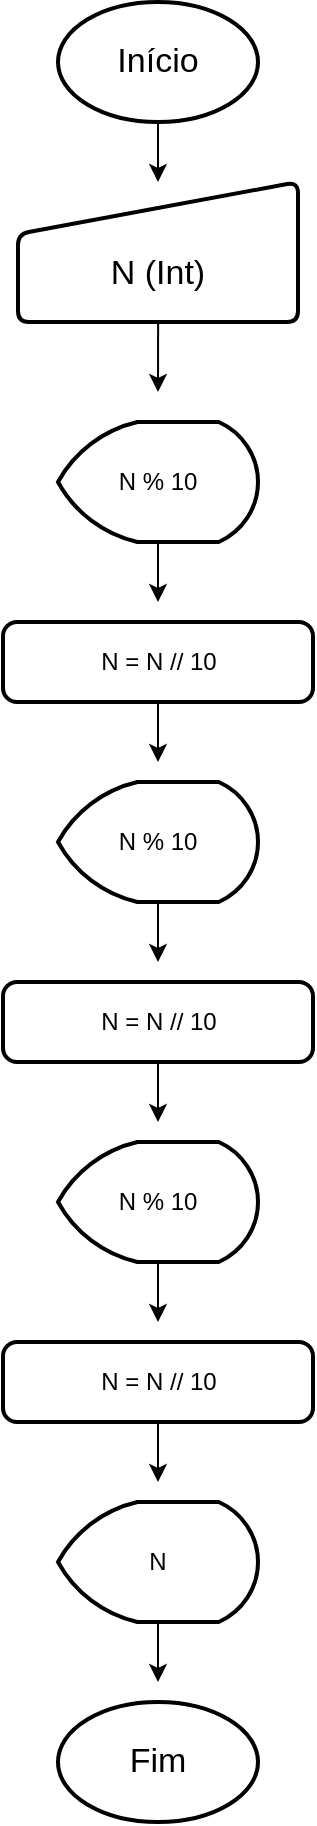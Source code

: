 <mxfile version="12.9.9" type="device" pages="4"><diagram id="uadYQS55yVtShPX_o6mJ" name="Versão Simples"><mxGraphModel dx="864" dy="956" grid="1" gridSize="10" guides="1" tooltips="1" connect="1" arrows="1" fold="1" page="1" pageScale="1" pageWidth="827" pageHeight="1169" math="0" shadow="0"><root><mxCell id="0"/><mxCell id="1" parent="0"/><mxCell id="RsS750cKuSNyYxzqCdZL-1" style="edgeStyle=orthogonalEdgeStyle;rounded=0;orthogonalLoop=1;jettySize=auto;html=1;fontSize=17;" edge="1" source="RsS750cKuSNyYxzqCdZL-2" parent="1"><mxGeometry relative="1" as="geometry"><mxPoint x="345" y="120" as="targetPoint"/></mxGeometry></mxCell><mxCell id="RsS750cKuSNyYxzqCdZL-2" value="Início" style="strokeWidth=2;html=1;shape=mxgraph.flowchart.start_1;whiteSpace=wrap;fontSize=17;" vertex="1" parent="1"><mxGeometry x="295" y="30" width="100" height="60" as="geometry"/></mxCell><mxCell id="RsS750cKuSNyYxzqCdZL-3" style="edgeStyle=orthogonalEdgeStyle;rounded=0;orthogonalLoop=1;jettySize=auto;html=1;fontSize=17;" edge="1" parent="1"><mxGeometry relative="1" as="geometry"><mxPoint x="345" y="225" as="targetPoint"/><mxPoint x="345.067" y="186" as="sourcePoint"/></mxGeometry></mxCell><mxCell id="RsS750cKuSNyYxzqCdZL-8" value="&lt;br&gt;N (Int)" style="html=1;strokeWidth=2;shape=manualInput;whiteSpace=wrap;rounded=1;size=26;arcSize=11;fontSize=17;verticalAlign=middle;labelPosition=center;verticalLabelPosition=middle;align=center;" vertex="1" parent="1"><mxGeometry x="275" y="120" width="140" height="70" as="geometry"/></mxCell><mxCell id="RsS750cKuSNyYxzqCdZL-20" style="edgeStyle=orthogonalEdgeStyle;rounded=0;orthogonalLoop=1;jettySize=auto;html=1;" edge="1" parent="1" source="RsS750cKuSNyYxzqCdZL-10"><mxGeometry relative="1" as="geometry"><mxPoint x="345" y="410" as="targetPoint"/></mxGeometry></mxCell><mxCell id="RsS750cKuSNyYxzqCdZL-10" value="N = N // 10" style="rounded=1;whiteSpace=wrap;html=1;absoluteArcSize=1;arcSize=14;strokeWidth=2;" vertex="1" parent="1"><mxGeometry x="267.5" y="340" width="155" height="40" as="geometry"/></mxCell><mxCell id="RsS750cKuSNyYxzqCdZL-14" style="edgeStyle=orthogonalEdgeStyle;rounded=0;orthogonalLoop=1;jettySize=auto;html=1;" edge="1" parent="1" source="RsS750cKuSNyYxzqCdZL-12"><mxGeometry relative="1" as="geometry"><mxPoint x="345" y="330" as="targetPoint"/></mxGeometry></mxCell><mxCell id="RsS750cKuSNyYxzqCdZL-12" value="N % 10" style="strokeWidth=2;html=1;shape=mxgraph.flowchart.display;whiteSpace=wrap;" vertex="1" parent="1"><mxGeometry x="295" y="240" width="100" height="60" as="geometry"/></mxCell><mxCell id="RsS750cKuSNyYxzqCdZL-24" style="edgeStyle=orthogonalEdgeStyle;rounded=0;orthogonalLoop=1;jettySize=auto;html=1;" edge="1" parent="1" source="RsS750cKuSNyYxzqCdZL-15"><mxGeometry relative="1" as="geometry"><mxPoint x="345" y="590" as="targetPoint"/></mxGeometry></mxCell><mxCell id="RsS750cKuSNyYxzqCdZL-15" value="N = N // 10" style="rounded=1;whiteSpace=wrap;html=1;absoluteArcSize=1;arcSize=14;strokeWidth=2;" vertex="1" parent="1"><mxGeometry x="267.5" y="520" width="155" height="40" as="geometry"/></mxCell><mxCell id="RsS750cKuSNyYxzqCdZL-16" style="edgeStyle=orthogonalEdgeStyle;rounded=0;orthogonalLoop=1;jettySize=auto;html=1;" edge="1" parent="1" source="RsS750cKuSNyYxzqCdZL-17"><mxGeometry relative="1" as="geometry"><mxPoint x="345" y="510" as="targetPoint"/></mxGeometry></mxCell><mxCell id="RsS750cKuSNyYxzqCdZL-17" value="N % 10" style="strokeWidth=2;html=1;shape=mxgraph.flowchart.display;whiteSpace=wrap;" vertex="1" parent="1"><mxGeometry x="295" y="420" width="100" height="60" as="geometry"/></mxCell><mxCell id="RsS750cKuSNyYxzqCdZL-26" style="edgeStyle=orthogonalEdgeStyle;rounded=0;orthogonalLoop=1;jettySize=auto;html=1;" edge="1" parent="1" source="RsS750cKuSNyYxzqCdZL-21"><mxGeometry relative="1" as="geometry"><mxPoint x="345" y="770" as="targetPoint"/></mxGeometry></mxCell><mxCell id="RsS750cKuSNyYxzqCdZL-21" value="N = N // 10" style="rounded=1;whiteSpace=wrap;html=1;absoluteArcSize=1;arcSize=14;strokeWidth=2;" vertex="1" parent="1"><mxGeometry x="267.5" y="700" width="155" height="40" as="geometry"/></mxCell><mxCell id="RsS750cKuSNyYxzqCdZL-22" style="edgeStyle=orthogonalEdgeStyle;rounded=0;orthogonalLoop=1;jettySize=auto;html=1;" edge="1" parent="1" source="RsS750cKuSNyYxzqCdZL-23"><mxGeometry relative="1" as="geometry"><mxPoint x="345" y="690" as="targetPoint"/></mxGeometry></mxCell><mxCell id="RsS750cKuSNyYxzqCdZL-23" value="N % 10" style="strokeWidth=2;html=1;shape=mxgraph.flowchart.display;whiteSpace=wrap;" vertex="1" parent="1"><mxGeometry x="295" y="600" width="100" height="60" as="geometry"/></mxCell><mxCell id="RsS750cKuSNyYxzqCdZL-28" style="edgeStyle=orthogonalEdgeStyle;rounded=0;orthogonalLoop=1;jettySize=auto;html=1;" edge="1" parent="1" source="RsS750cKuSNyYxzqCdZL-25"><mxGeometry relative="1" as="geometry"><mxPoint x="345" y="870" as="targetPoint"/></mxGeometry></mxCell><mxCell id="RsS750cKuSNyYxzqCdZL-25" value="N" style="strokeWidth=2;html=1;shape=mxgraph.flowchart.display;whiteSpace=wrap;" vertex="1" parent="1"><mxGeometry x="295" y="780" width="100" height="60" as="geometry"/></mxCell><mxCell id="RsS750cKuSNyYxzqCdZL-27" value="Fim" style="strokeWidth=2;html=1;shape=mxgraph.flowchart.start_1;whiteSpace=wrap;fontSize=17;" vertex="1" parent="1"><mxGeometry x="295" y="880" width="100" height="60" as="geometry"/></mxCell></root></mxGraphModel></diagram><diagram id="YabKTMdVKcedh52iCXzn" name="Laço de Repetição"><mxGraphModel dx="734" dy="813" grid="1" gridSize="10" guides="1" tooltips="1" connect="1" arrows="1" fold="1" page="1" pageScale="1" pageWidth="827" pageHeight="1169" math="0" shadow="0"><root><mxCell id="sXBA9PQPzc49Eh80HiD4-0"/><mxCell id="sXBA9PQPzc49Eh80HiD4-1" parent="sXBA9PQPzc49Eh80HiD4-0"/><mxCell id="sXBA9PQPzc49Eh80HiD4-2" style="edgeStyle=orthogonalEdgeStyle;rounded=0;orthogonalLoop=1;jettySize=auto;html=1;fontSize=17;" edge="1" parent="sXBA9PQPzc49Eh80HiD4-1" source="sXBA9PQPzc49Eh80HiD4-3"><mxGeometry relative="1" as="geometry"><mxPoint x="344" y="130" as="targetPoint"/></mxGeometry></mxCell><mxCell id="sXBA9PQPzc49Eh80HiD4-3" value="Início" style="strokeWidth=2;html=1;shape=mxgraph.flowchart.start_1;whiteSpace=wrap;fontSize=17;" vertex="1" parent="sXBA9PQPzc49Eh80HiD4-1"><mxGeometry x="294" y="40" width="100" height="60" as="geometry"/></mxCell><mxCell id="sXBA9PQPzc49Eh80HiD4-4" style="edgeStyle=orthogonalEdgeStyle;rounded=0;orthogonalLoop=1;jettySize=auto;html=1;fontSize=17;" edge="1" parent="sXBA9PQPzc49Eh80HiD4-1"><mxGeometry relative="1" as="geometry"><mxPoint x="344" y="230" as="targetPoint"/><mxPoint x="344.067" y="196" as="sourcePoint"/></mxGeometry></mxCell><mxCell id="sXBA9PQPzc49Eh80HiD4-5" value="&lt;br&gt;N (Int)" style="html=1;strokeWidth=2;shape=manualInput;whiteSpace=wrap;rounded=1;size=26;arcSize=11;fontSize=17;verticalAlign=middle;labelPosition=center;verticalLabelPosition=middle;align=center;" vertex="1" parent="sXBA9PQPzc49Eh80HiD4-1"><mxGeometry x="274" y="130" width="140" height="70" as="geometry"/></mxCell><mxCell id="sXBA9PQPzc49Eh80HiD4-6" style="edgeStyle=orthogonalEdgeStyle;rounded=0;orthogonalLoop=1;jettySize=auto;html=1;entryX=1;entryY=0.5;entryDx=0;entryDy=0;entryPerimeter=0;" edge="1" parent="sXBA9PQPzc49Eh80HiD4-1" source="sXBA9PQPzc49Eh80HiD4-7" target="sXBA9PQPzc49Eh80HiD4-21"><mxGeometry relative="1" as="geometry"><mxPoint x="345" y="560" as="targetPoint"/><Array as="points"><mxPoint x="345" y="550"/><mxPoint x="480" y="550"/><mxPoint x="480" y="290"/></Array></mxGeometry></mxCell><mxCell id="sXBA9PQPzc49Eh80HiD4-7" value="N = N // 10" style="rounded=1;whiteSpace=wrap;html=1;absoluteArcSize=1;arcSize=14;strokeWidth=2;" vertex="1" parent="sXBA9PQPzc49Eh80HiD4-1"><mxGeometry x="267.5" y="480" width="155" height="40" as="geometry"/></mxCell><mxCell id="sXBA9PQPzc49Eh80HiD4-8" style="edgeStyle=orthogonalEdgeStyle;rounded=0;orthogonalLoop=1;jettySize=auto;html=1;" edge="1" parent="sXBA9PQPzc49Eh80HiD4-1" source="sXBA9PQPzc49Eh80HiD4-9"><mxGeometry relative="1" as="geometry"><mxPoint x="345" y="470" as="targetPoint"/></mxGeometry></mxCell><mxCell id="sXBA9PQPzc49Eh80HiD4-9" value="N % 10" style="strokeWidth=2;html=1;shape=mxgraph.flowchart.display;whiteSpace=wrap;" vertex="1" parent="sXBA9PQPzc49Eh80HiD4-1"><mxGeometry x="295" y="380" width="100" height="60" as="geometry"/></mxCell><mxCell id="sXBA9PQPzc49Eh80HiD4-20" value="Fim" style="strokeWidth=2;html=1;shape=mxgraph.flowchart.start_1;whiteSpace=wrap;fontSize=17;" vertex="1" parent="sXBA9PQPzc49Eh80HiD4-1"><mxGeometry x="295" y="710" width="100" height="60" as="geometry"/></mxCell><mxCell id="sXBA9PQPzc49Eh80HiD4-23" style="edgeStyle=orthogonalEdgeStyle;rounded=0;orthogonalLoop=1;jettySize=auto;html=1;" edge="1" parent="sXBA9PQPzc49Eh80HiD4-1" source="sXBA9PQPzc49Eh80HiD4-21"><mxGeometry relative="1" as="geometry"><mxPoint x="345" y="370" as="targetPoint"/></mxGeometry></mxCell><mxCell id="sXBA9PQPzc49Eh80HiD4-26" style="edgeStyle=orthogonalEdgeStyle;rounded=0;orthogonalLoop=1;jettySize=auto;html=1;entryX=0.5;entryY=0;entryDx=0;entryDy=0;entryPerimeter=0;" edge="1" parent="sXBA9PQPzc49Eh80HiD4-1" source="sXBA9PQPzc49Eh80HiD4-21" target="sXBA9PQPzc49Eh80HiD4-25"><mxGeometry relative="1" as="geometry"><Array as="points"><mxPoint x="220" y="290"/><mxPoint x="220" y="580"/><mxPoint x="344" y="580"/></Array></mxGeometry></mxCell><mxCell id="sXBA9PQPzc49Eh80HiD4-21" value="N &amp;gt;= 10" style="strokeWidth=2;html=1;shape=mxgraph.flowchart.decision;whiteSpace=wrap;" vertex="1" parent="sXBA9PQPzc49Eh80HiD4-1"><mxGeometry x="295" y="240" width="100" height="100" as="geometry"/></mxCell><mxCell id="sXBA9PQPzc49Eh80HiD4-24" value="Verdadeiro" style="text;html=1;align=center;verticalAlign=middle;resizable=0;points=[];autosize=1;fontStyle=1" vertex="1" parent="sXBA9PQPzc49Eh80HiD4-1"><mxGeometry x="342.5" y="350" width="80" height="20" as="geometry"/></mxCell><mxCell id="sXBA9PQPzc49Eh80HiD4-28" style="edgeStyle=orthogonalEdgeStyle;rounded=0;orthogonalLoop=1;jettySize=auto;html=1;" edge="1" parent="sXBA9PQPzc49Eh80HiD4-1" source="sXBA9PQPzc49Eh80HiD4-25"><mxGeometry relative="1" as="geometry"><mxPoint x="344" y="700" as="targetPoint"/></mxGeometry></mxCell><mxCell id="sXBA9PQPzc49Eh80HiD4-25" value="N" style="strokeWidth=2;html=1;shape=mxgraph.flowchart.display;whiteSpace=wrap;" vertex="1" parent="sXBA9PQPzc49Eh80HiD4-1"><mxGeometry x="294" y="610" width="100" height="60" as="geometry"/></mxCell><mxCell id="sXBA9PQPzc49Eh80HiD4-27" value="Falso" style="text;html=1;align=center;verticalAlign=middle;resizable=0;points=[];autosize=1;fontStyle=1" vertex="1" parent="sXBA9PQPzc49Eh80HiD4-1"><mxGeometry x="245" y="260" width="50" height="20" as="geometry"/></mxCell></root></mxGraphModel></diagram><diagram id="W2EJeKhJnuKcxRA0lnsV" name="Versão Simples²"><mxGraphModel dx="734" dy="813" grid="1" gridSize="10" guides="1" tooltips="1" connect="1" arrows="1" fold="1" page="1" pageScale="1" pageWidth="827" pageHeight="1169" math="0" shadow="0"><root><mxCell id="4RMptDJZeJKMg62R8_fV-0"/><mxCell id="4RMptDJZeJKMg62R8_fV-1" parent="4RMptDJZeJKMg62R8_fV-0"/><mxCell id="4RMptDJZeJKMg62R8_fV-2" style="edgeStyle=orthogonalEdgeStyle;rounded=0;orthogonalLoop=1;jettySize=auto;html=1;fontSize=17;" edge="1" parent="4RMptDJZeJKMg62R8_fV-1" source="4RMptDJZeJKMg62R8_fV-3"><mxGeometry relative="1" as="geometry"><mxPoint x="344" y="130" as="targetPoint"/></mxGeometry></mxCell><mxCell id="4RMptDJZeJKMg62R8_fV-3" value="Início" style="strokeWidth=2;html=1;shape=mxgraph.flowchart.start_1;whiteSpace=wrap;fontSize=17;" vertex="1" parent="4RMptDJZeJKMg62R8_fV-1"><mxGeometry x="294" y="40" width="100" height="60" as="geometry"/></mxCell><mxCell id="4RMptDJZeJKMg62R8_fV-4" style="edgeStyle=orthogonalEdgeStyle;rounded=0;orthogonalLoop=1;jettySize=auto;html=1;fontSize=17;" edge="1" parent="4RMptDJZeJKMg62R8_fV-1"><mxGeometry relative="1" as="geometry"><mxPoint x="344" y="220" as="targetPoint"/><mxPoint x="344.067" y="196" as="sourcePoint"/></mxGeometry></mxCell><mxCell id="4RMptDJZeJKMg62R8_fV-5" value="&lt;br&gt;N (Int)" style="html=1;strokeWidth=2;shape=manualInput;whiteSpace=wrap;rounded=1;size=26;arcSize=11;fontSize=17;verticalAlign=middle;labelPosition=center;verticalLabelPosition=middle;align=center;" vertex="1" parent="4RMptDJZeJKMg62R8_fV-1"><mxGeometry x="274" y="130" width="140" height="70" as="geometry"/></mxCell><mxCell id="4RMptDJZeJKMg62R8_fV-10" value="Fim" style="strokeWidth=2;html=1;shape=mxgraph.flowchart.start_1;whiteSpace=wrap;fontSize=17;" vertex="1" parent="4RMptDJZeJKMg62R8_fV-1"><mxGeometry x="294" y="1100" width="100" height="60" as="geometry"/></mxCell><mxCell id="4RMptDJZeJKMg62R8_fV-11" style="edgeStyle=orthogonalEdgeStyle;rounded=0;orthogonalLoop=1;jettySize=auto;html=1;" edge="1" parent="4RMptDJZeJKMg62R8_fV-1"><mxGeometry relative="1" as="geometry"><mxPoint x="344.5" y="360" as="targetPoint"/><mxPoint x="344.5" y="340" as="sourcePoint"/></mxGeometry></mxCell><mxCell id="4RMptDJZeJKMg62R8_fV-15" style="edgeStyle=orthogonalEdgeStyle;rounded=0;orthogonalLoop=1;jettySize=auto;html=1;" edge="1" parent="4RMptDJZeJKMg62R8_fV-1" source="4RMptDJZeJKMg62R8_fV-16"><mxGeometry relative="1" as="geometry"><mxPoint x="343" y="1090" as="targetPoint"/></mxGeometry></mxCell><mxCell id="4RMptDJZeJKMg62R8_fV-16" value="M" style="strokeWidth=2;html=1;shape=mxgraph.flowchart.display;whiteSpace=wrap;" vertex="1" parent="4RMptDJZeJKMg62R8_fV-1"><mxGeometry x="293" y="1000" width="100" height="60" as="geometry"/></mxCell><mxCell id="4RMptDJZeJKMg62R8_fV-21" style="edgeStyle=orthogonalEdgeStyle;rounded=0;orthogonalLoop=1;jettySize=auto;html=1;" edge="1" parent="4RMptDJZeJKMg62R8_fV-1" source="4RMptDJZeJKMg62R8_fV-18"><mxGeometry relative="1" as="geometry"><mxPoint x="343.5" y="290" as="targetPoint"/></mxGeometry></mxCell><mxCell id="4RMptDJZeJKMg62R8_fV-18" value="M = 0" style="rounded=1;whiteSpace=wrap;html=1;absoluteArcSize=1;arcSize=14;strokeWidth=2;" vertex="1" parent="4RMptDJZeJKMg62R8_fV-1"><mxGeometry x="266" y="230" width="155" height="40" as="geometry"/></mxCell><mxCell id="4RMptDJZeJKMg62R8_fV-19" value="M = M + (N % 10)" style="rounded=1;whiteSpace=wrap;html=1;absoluteArcSize=1;arcSize=14;strokeWidth=2;" vertex="1" parent="4RMptDJZeJKMg62R8_fV-1"><mxGeometry x="267" y="300" width="155" height="40" as="geometry"/></mxCell><mxCell id="4RMptDJZeJKMg62R8_fV-26" style="edgeStyle=orthogonalEdgeStyle;rounded=0;orthogonalLoop=1;jettySize=auto;html=1;" edge="1" parent="4RMptDJZeJKMg62R8_fV-1" source="4RMptDJZeJKMg62R8_fV-22"><mxGeometry relative="1" as="geometry"><mxPoint x="344.5" y="430" as="targetPoint"/></mxGeometry></mxCell><mxCell id="4RMptDJZeJKMg62R8_fV-22" value="N = N // 10" style="rounded=1;whiteSpace=wrap;html=1;absoluteArcSize=1;arcSize=14;strokeWidth=2;" vertex="1" parent="4RMptDJZeJKMg62R8_fV-1"><mxGeometry x="267" y="370" width="155" height="40" as="geometry"/></mxCell><mxCell id="4RMptDJZeJKMg62R8_fV-24" style="edgeStyle=orthogonalEdgeStyle;rounded=0;orthogonalLoop=1;jettySize=auto;html=1;" edge="1" parent="4RMptDJZeJKMg62R8_fV-1"><mxGeometry relative="1" as="geometry"><mxPoint x="344.5" y="500" as="targetPoint"/><mxPoint x="344.5" y="480" as="sourcePoint"/></mxGeometry></mxCell><mxCell id="4RMptDJZeJKMg62R8_fV-25" value="M = M * 10" style="rounded=1;whiteSpace=wrap;html=1;absoluteArcSize=1;arcSize=14;strokeWidth=2;" vertex="1" parent="4RMptDJZeJKMg62R8_fV-1"><mxGeometry x="267" y="440" width="155" height="40" as="geometry"/></mxCell><mxCell id="4RMptDJZeJKMg62R8_fV-27" style="edgeStyle=orthogonalEdgeStyle;rounded=0;orthogonalLoop=1;jettySize=auto;html=1;" edge="1" parent="4RMptDJZeJKMg62R8_fV-1"><mxGeometry relative="1" as="geometry"><mxPoint x="344.5" y="500" as="targetPoint"/><mxPoint x="344.5" y="480" as="sourcePoint"/></mxGeometry></mxCell><mxCell id="4RMptDJZeJKMg62R8_fV-28" style="edgeStyle=orthogonalEdgeStyle;rounded=0;orthogonalLoop=1;jettySize=auto;html=1;" edge="1" parent="4RMptDJZeJKMg62R8_fV-1"><mxGeometry relative="1" as="geometry"><mxPoint x="344.5" y="570" as="targetPoint"/><mxPoint x="344.5" y="550" as="sourcePoint"/></mxGeometry></mxCell><mxCell id="4RMptDJZeJKMg62R8_fV-29" value="M = M&amp;nbsp; + (N % 10)" style="rounded=1;whiteSpace=wrap;html=1;absoluteArcSize=1;arcSize=14;strokeWidth=2;" vertex="1" parent="4RMptDJZeJKMg62R8_fV-1"><mxGeometry x="267" y="510" width="155" height="40" as="geometry"/></mxCell><mxCell id="4RMptDJZeJKMg62R8_fV-31" style="edgeStyle=orthogonalEdgeStyle;rounded=0;orthogonalLoop=1;jettySize=auto;html=1;" edge="1" parent="4RMptDJZeJKMg62R8_fV-1" source="4RMptDJZeJKMg62R8_fV-32"><mxGeometry relative="1" as="geometry"><mxPoint x="343.5" y="640" as="targetPoint"/></mxGeometry></mxCell><mxCell id="4RMptDJZeJKMg62R8_fV-32" value="N = N // 10" style="rounded=1;whiteSpace=wrap;html=1;absoluteArcSize=1;arcSize=14;strokeWidth=2;" vertex="1" parent="4RMptDJZeJKMg62R8_fV-1"><mxGeometry x="266" y="580" width="155" height="40" as="geometry"/></mxCell><mxCell id="4RMptDJZeJKMg62R8_fV-36" style="edgeStyle=orthogonalEdgeStyle;rounded=0;orthogonalLoop=1;jettySize=auto;html=1;" edge="1" parent="4RMptDJZeJKMg62R8_fV-1" source="4RMptDJZeJKMg62R8_fV-34"><mxGeometry relative="1" as="geometry"><mxPoint x="344.5" y="710" as="targetPoint"/></mxGeometry></mxCell><mxCell id="4RMptDJZeJKMg62R8_fV-34" value="M = M * 10" style="rounded=1;whiteSpace=wrap;html=1;absoluteArcSize=1;arcSize=14;strokeWidth=2;" vertex="1" parent="4RMptDJZeJKMg62R8_fV-1"><mxGeometry x="267" y="650" width="155" height="40" as="geometry"/></mxCell><mxCell id="4RMptDJZeJKMg62R8_fV-37" style="edgeStyle=orthogonalEdgeStyle;rounded=0;orthogonalLoop=1;jettySize=auto;html=1;" edge="1" parent="4RMptDJZeJKMg62R8_fV-1"><mxGeometry relative="1" as="geometry"><mxPoint x="344.5" y="780" as="targetPoint"/><mxPoint x="344.5" y="760" as="sourcePoint"/></mxGeometry></mxCell><mxCell id="4RMptDJZeJKMg62R8_fV-38" value="M = M + (N % 10)" style="rounded=1;whiteSpace=wrap;html=1;absoluteArcSize=1;arcSize=14;strokeWidth=2;" vertex="1" parent="4RMptDJZeJKMg62R8_fV-1"><mxGeometry x="267" y="720" width="155" height="40" as="geometry"/></mxCell><mxCell id="4RMptDJZeJKMg62R8_fV-39" style="edgeStyle=orthogonalEdgeStyle;rounded=0;orthogonalLoop=1;jettySize=auto;html=1;" edge="1" parent="4RMptDJZeJKMg62R8_fV-1" source="4RMptDJZeJKMg62R8_fV-40"><mxGeometry relative="1" as="geometry"><mxPoint x="344.5" y="850" as="targetPoint"/></mxGeometry></mxCell><mxCell id="4RMptDJZeJKMg62R8_fV-40" value="N = N // 10" style="rounded=1;whiteSpace=wrap;html=1;absoluteArcSize=1;arcSize=14;strokeWidth=2;" vertex="1" parent="4RMptDJZeJKMg62R8_fV-1"><mxGeometry x="267" y="790" width="155" height="40" as="geometry"/></mxCell><mxCell id="4RMptDJZeJKMg62R8_fV-41" style="edgeStyle=orthogonalEdgeStyle;rounded=0;orthogonalLoop=1;jettySize=auto;html=1;" edge="1" parent="4RMptDJZeJKMg62R8_fV-1"><mxGeometry relative="1" as="geometry"><mxPoint x="344.5" y="920" as="targetPoint"/><mxPoint x="344.5" y="900" as="sourcePoint"/></mxGeometry></mxCell><mxCell id="4RMptDJZeJKMg62R8_fV-42" value="M = M * 10" style="rounded=1;whiteSpace=wrap;html=1;absoluteArcSize=1;arcSize=14;strokeWidth=2;" vertex="1" parent="4RMptDJZeJKMg62R8_fV-1"><mxGeometry x="267" y="860" width="155" height="40" as="geometry"/></mxCell><mxCell id="4RMptDJZeJKMg62R8_fV-43" style="edgeStyle=orthogonalEdgeStyle;rounded=0;orthogonalLoop=1;jettySize=auto;html=1;" edge="1" parent="4RMptDJZeJKMg62R8_fV-1"><mxGeometry relative="1" as="geometry"><mxPoint x="344.5" y="920" as="targetPoint"/><mxPoint x="344.5" y="900" as="sourcePoint"/></mxGeometry></mxCell><mxCell id="4RMptDJZeJKMg62R8_fV-44" style="edgeStyle=orthogonalEdgeStyle;rounded=0;orthogonalLoop=1;jettySize=auto;html=1;" edge="1" parent="4RMptDJZeJKMg62R8_fV-1"><mxGeometry relative="1" as="geometry"><mxPoint x="343.5" y="990" as="targetPoint"/><mxPoint x="343.5" y="970" as="sourcePoint"/></mxGeometry></mxCell><mxCell id="4RMptDJZeJKMg62R8_fV-45" value="M = M&amp;nbsp; + N" style="rounded=1;whiteSpace=wrap;html=1;absoluteArcSize=1;arcSize=14;strokeWidth=2;" vertex="1" parent="4RMptDJZeJKMg62R8_fV-1"><mxGeometry x="266" y="930" width="155" height="40" as="geometry"/></mxCell></root></mxGraphModel></diagram><diagram id="tyZWQkuz_yACR1lyDf6l" name="Laço de Repetição²"><mxGraphModel dx="734" dy="813" grid="1" gridSize="10" guides="1" tooltips="1" connect="1" arrows="1" fold="1" page="1" pageScale="1" pageWidth="827" pageHeight="1169" math="0" shadow="0"><root><mxCell id="WdBQ35ISYRQTuCDRJUnx-0"/><mxCell id="WdBQ35ISYRQTuCDRJUnx-1" parent="WdBQ35ISYRQTuCDRJUnx-0"/><mxCell id="3QXNFE8QLJOXDEFI-aoN-0" style="edgeStyle=orthogonalEdgeStyle;rounded=0;orthogonalLoop=1;jettySize=auto;html=1;fontSize=17;" edge="1" parent="WdBQ35ISYRQTuCDRJUnx-1" source="3QXNFE8QLJOXDEFI-aoN-1"><mxGeometry relative="1" as="geometry"><mxPoint x="434" y="140" as="targetPoint"/></mxGeometry></mxCell><mxCell id="3QXNFE8QLJOXDEFI-aoN-1" value="Início" style="strokeWidth=2;html=1;shape=mxgraph.flowchart.start_1;whiteSpace=wrap;fontSize=17;" vertex="1" parent="WdBQ35ISYRQTuCDRJUnx-1"><mxGeometry x="384" y="50" width="100" height="60" as="geometry"/></mxCell><mxCell id="3QXNFE8QLJOXDEFI-aoN-2" style="edgeStyle=orthogonalEdgeStyle;rounded=0;orthogonalLoop=1;jettySize=auto;html=1;fontSize=17;" edge="1" parent="WdBQ35ISYRQTuCDRJUnx-1"><mxGeometry relative="1" as="geometry"><mxPoint x="434" y="230" as="targetPoint"/><mxPoint x="434.067" y="206" as="sourcePoint"/></mxGeometry></mxCell><mxCell id="3QXNFE8QLJOXDEFI-aoN-3" value="&lt;br&gt;N (Int)" style="html=1;strokeWidth=2;shape=manualInput;whiteSpace=wrap;rounded=1;size=26;arcSize=11;fontSize=17;verticalAlign=middle;labelPosition=center;verticalLabelPosition=middle;align=center;" vertex="1" parent="WdBQ35ISYRQTuCDRJUnx-1"><mxGeometry x="364" y="140" width="140" height="70" as="geometry"/></mxCell><mxCell id="3QXNFE8QLJOXDEFI-aoN-4" value="Fim" style="strokeWidth=2;html=1;shape=mxgraph.flowchart.start_1;whiteSpace=wrap;fontSize=17;" vertex="1" parent="WdBQ35ISYRQTuCDRJUnx-1"><mxGeometry x="384" y="900" width="100" height="60" as="geometry"/></mxCell><mxCell id="3QXNFE8QLJOXDEFI-aoN-6" style="edgeStyle=orthogonalEdgeStyle;rounded=0;orthogonalLoop=1;jettySize=auto;html=1;" edge="1" parent="WdBQ35ISYRQTuCDRJUnx-1" source="3QXNFE8QLJOXDEFI-aoN-7"><mxGeometry relative="1" as="geometry"><mxPoint x="433" y="890" as="targetPoint"/></mxGeometry></mxCell><mxCell id="3QXNFE8QLJOXDEFI-aoN-7" value="M" style="strokeWidth=2;html=1;shape=mxgraph.flowchart.display;whiteSpace=wrap;" vertex="1" parent="WdBQ35ISYRQTuCDRJUnx-1"><mxGeometry x="383" y="800" width="100" height="60" as="geometry"/></mxCell><mxCell id="3QXNFE8QLJOXDEFI-aoN-8" style="edgeStyle=orthogonalEdgeStyle;rounded=0;orthogonalLoop=1;jettySize=auto;html=1;" edge="1" parent="WdBQ35ISYRQTuCDRJUnx-1" source="3QXNFE8QLJOXDEFI-aoN-9"><mxGeometry relative="1" as="geometry"><mxPoint x="433.5" y="300" as="targetPoint"/></mxGeometry></mxCell><mxCell id="3QXNFE8QLJOXDEFI-aoN-9" value="M = 0" style="rounded=1;whiteSpace=wrap;html=1;absoluteArcSize=1;arcSize=14;strokeWidth=2;" vertex="1" parent="WdBQ35ISYRQTuCDRJUnx-1"><mxGeometry x="356" y="240" width="155" height="40" as="geometry"/></mxCell><mxCell id="3QXNFE8QLJOXDEFI-aoN-33" style="edgeStyle=orthogonalEdgeStyle;rounded=0;orthogonalLoop=1;jettySize=auto;html=1;" edge="1" parent="WdBQ35ISYRQTuCDRJUnx-1" source="3QXNFE8QLJOXDEFI-aoN-10"><mxGeometry relative="1" as="geometry"><mxPoint x="434" y="500" as="targetPoint"/></mxGeometry></mxCell><mxCell id="3QXNFE8QLJOXDEFI-aoN-10" value="M = M + (N % 10)" style="rounded=1;whiteSpace=wrap;html=1;absoluteArcSize=1;arcSize=14;strokeWidth=2;" vertex="1" parent="WdBQ35ISYRQTuCDRJUnx-1"><mxGeometry x="356.5" y="440" width="155" height="40" as="geometry"/></mxCell><mxCell id="3QXNFE8QLJOXDEFI-aoN-35" style="edgeStyle=orthogonalEdgeStyle;rounded=0;orthogonalLoop=1;jettySize=auto;html=1;" edge="1" parent="WdBQ35ISYRQTuCDRJUnx-1" source="3QXNFE8QLJOXDEFI-aoN-12"><mxGeometry relative="1" as="geometry"><mxPoint x="434" y="570" as="targetPoint"/></mxGeometry></mxCell><mxCell id="3QXNFE8QLJOXDEFI-aoN-12" value="N = N // 10" style="rounded=1;whiteSpace=wrap;html=1;absoluteArcSize=1;arcSize=14;strokeWidth=2;" vertex="1" parent="WdBQ35ISYRQTuCDRJUnx-1"><mxGeometry x="356.5" y="510" width="155" height="40" as="geometry"/></mxCell><mxCell id="3QXNFE8QLJOXDEFI-aoN-38" style="edgeStyle=orthogonalEdgeStyle;rounded=0;orthogonalLoop=1;jettySize=auto;html=1;entryX=1;entryY=0.5;entryDx=0;entryDy=0;entryPerimeter=0;" edge="1" parent="WdBQ35ISYRQTuCDRJUnx-1" source="3QXNFE8QLJOXDEFI-aoN-14" target="3QXNFE8QLJOXDEFI-aoN-31"><mxGeometry relative="1" as="geometry"><Array as="points"><mxPoint x="434" y="650"/><mxPoint x="570" y="650"/><mxPoint x="570" y="360"/></Array></mxGeometry></mxCell><mxCell id="3QXNFE8QLJOXDEFI-aoN-14" value="M = M * 10" style="rounded=1;whiteSpace=wrap;html=1;absoluteArcSize=1;arcSize=14;strokeWidth=2;" vertex="1" parent="WdBQ35ISYRQTuCDRJUnx-1"><mxGeometry x="356.5" y="580" width="155" height="40" as="geometry"/></mxCell><mxCell id="3QXNFE8QLJOXDEFI-aoN-37" style="edgeStyle=orthogonalEdgeStyle;rounded=0;orthogonalLoop=1;jettySize=auto;html=1;" edge="1" parent="WdBQ35ISYRQTuCDRJUnx-1" source="3QXNFE8QLJOXDEFI-aoN-31"><mxGeometry relative="1" as="geometry"><mxPoint x="434" y="430" as="targetPoint"/></mxGeometry></mxCell><mxCell id="3QXNFE8QLJOXDEFI-aoN-40" style="edgeStyle=orthogonalEdgeStyle;rounded=0;orthogonalLoop=1;jettySize=auto;html=1;entryX=0.5;entryY=0;entryDx=0;entryDy=0;" edge="1" parent="WdBQ35ISYRQTuCDRJUnx-1" source="3QXNFE8QLJOXDEFI-aoN-31" target="3QXNFE8QLJOXDEFI-aoN-39"><mxGeometry relative="1" as="geometry"><Array as="points"><mxPoint x="290" y="360"/><mxPoint x="290" y="690"/><mxPoint x="434" y="690"/></Array></mxGeometry></mxCell><mxCell id="3QXNFE8QLJOXDEFI-aoN-31" value="N &amp;gt;= 10" style="strokeWidth=2;html=1;shape=mxgraph.flowchart.decision;whiteSpace=wrap;" vertex="1" parent="WdBQ35ISYRQTuCDRJUnx-1"><mxGeometry x="384" y="310" width="100" height="100" as="geometry"/></mxCell><mxCell id="3QXNFE8QLJOXDEFI-aoN-41" style="edgeStyle=orthogonalEdgeStyle;rounded=0;orthogonalLoop=1;jettySize=auto;html=1;" edge="1" parent="WdBQ35ISYRQTuCDRJUnx-1" source="3QXNFE8QLJOXDEFI-aoN-39"><mxGeometry relative="1" as="geometry"><mxPoint x="434" y="790" as="targetPoint"/></mxGeometry></mxCell><mxCell id="3QXNFE8QLJOXDEFI-aoN-39" value="M = M + N" style="rounded=1;whiteSpace=wrap;html=1;absoluteArcSize=1;arcSize=14;strokeWidth=2;" vertex="1" parent="WdBQ35ISYRQTuCDRJUnx-1"><mxGeometry x="356.5" y="720" width="155" height="40" as="geometry"/></mxCell></root></mxGraphModel></diagram></mxfile>